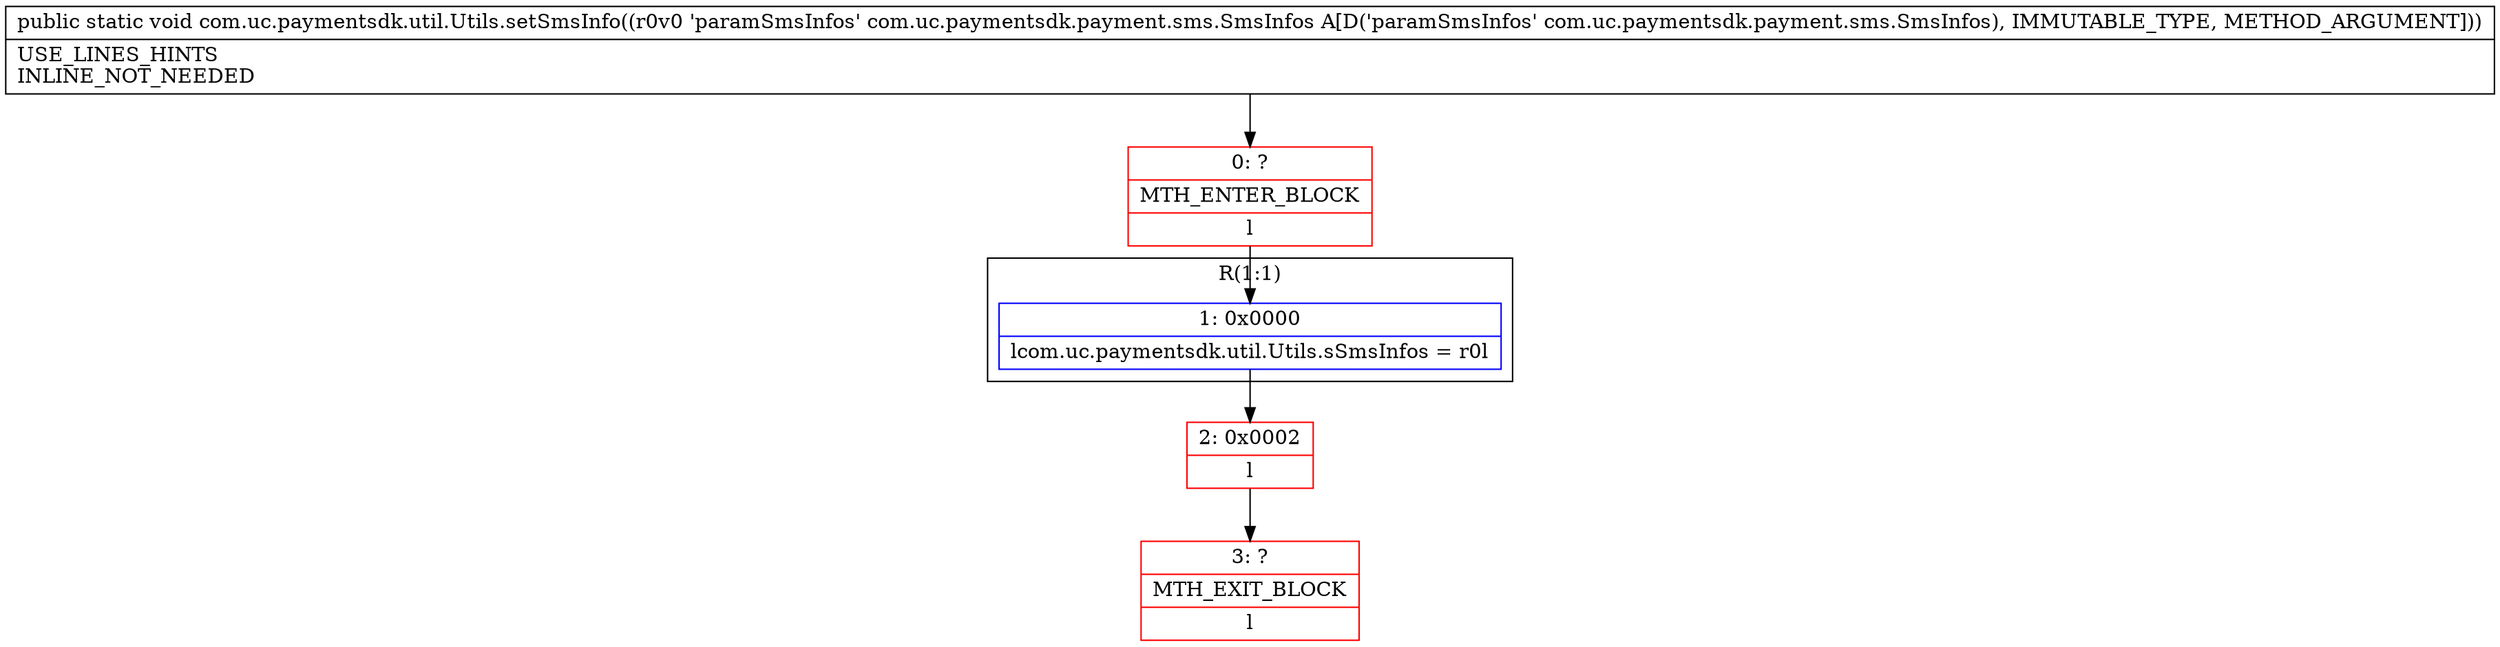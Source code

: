 digraph "CFG forcom.uc.paymentsdk.util.Utils.setSmsInfo(Lcom\/uc\/paymentsdk\/payment\/sms\/SmsInfos;)V" {
subgraph cluster_Region_978159283 {
label = "R(1:1)";
node [shape=record,color=blue];
Node_1 [shape=record,label="{1\:\ 0x0000|lcom.uc.paymentsdk.util.Utils.sSmsInfos = r0l}"];
}
Node_0 [shape=record,color=red,label="{0\:\ ?|MTH_ENTER_BLOCK\l|l}"];
Node_2 [shape=record,color=red,label="{2\:\ 0x0002|l}"];
Node_3 [shape=record,color=red,label="{3\:\ ?|MTH_EXIT_BLOCK\l|l}"];
MethodNode[shape=record,label="{public static void com.uc.paymentsdk.util.Utils.setSmsInfo((r0v0 'paramSmsInfos' com.uc.paymentsdk.payment.sms.SmsInfos A[D('paramSmsInfos' com.uc.paymentsdk.payment.sms.SmsInfos), IMMUTABLE_TYPE, METHOD_ARGUMENT]))  | USE_LINES_HINTS\lINLINE_NOT_NEEDED\l}"];
MethodNode -> Node_0;
Node_1 -> Node_2;
Node_0 -> Node_1;
Node_2 -> Node_3;
}

